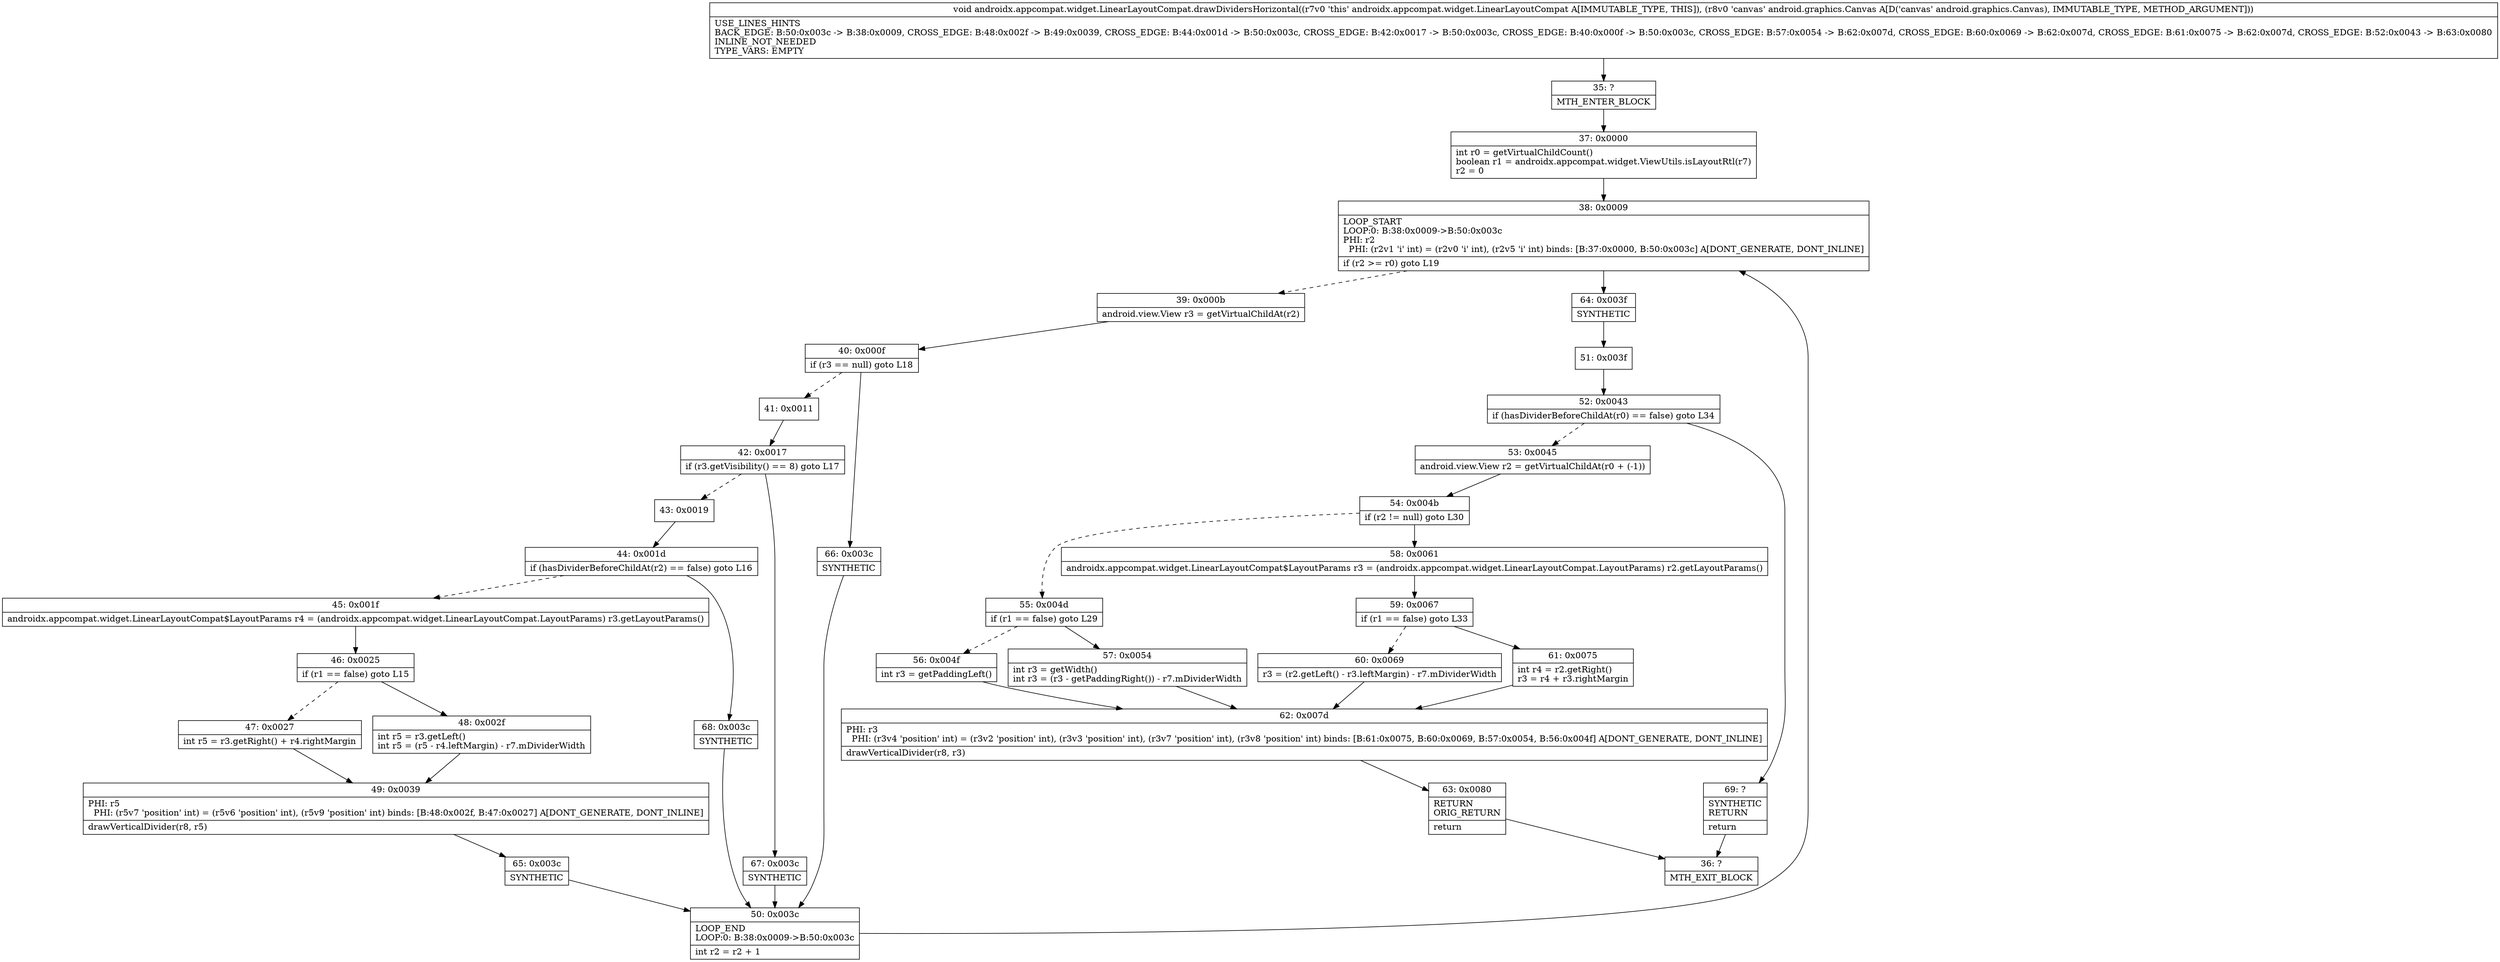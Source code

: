 digraph "CFG forandroidx.appcompat.widget.LinearLayoutCompat.drawDividersHorizontal(Landroid\/graphics\/Canvas;)V" {
Node_35 [shape=record,label="{35\:\ ?|MTH_ENTER_BLOCK\l}"];
Node_37 [shape=record,label="{37\:\ 0x0000|int r0 = getVirtualChildCount()\lboolean r1 = androidx.appcompat.widget.ViewUtils.isLayoutRtl(r7)\lr2 = 0\l}"];
Node_38 [shape=record,label="{38\:\ 0x0009|LOOP_START\lLOOP:0: B:38:0x0009\-\>B:50:0x003c\lPHI: r2 \l  PHI: (r2v1 'i' int) = (r2v0 'i' int), (r2v5 'i' int) binds: [B:37:0x0000, B:50:0x003c] A[DONT_GENERATE, DONT_INLINE]\l|if (r2 \>= r0) goto L19\l}"];
Node_39 [shape=record,label="{39\:\ 0x000b|android.view.View r3 = getVirtualChildAt(r2)\l}"];
Node_40 [shape=record,label="{40\:\ 0x000f|if (r3 == null) goto L18\l}"];
Node_41 [shape=record,label="{41\:\ 0x0011}"];
Node_42 [shape=record,label="{42\:\ 0x0017|if (r3.getVisibility() == 8) goto L17\l}"];
Node_43 [shape=record,label="{43\:\ 0x0019}"];
Node_44 [shape=record,label="{44\:\ 0x001d|if (hasDividerBeforeChildAt(r2) == false) goto L16\l}"];
Node_45 [shape=record,label="{45\:\ 0x001f|androidx.appcompat.widget.LinearLayoutCompat$LayoutParams r4 = (androidx.appcompat.widget.LinearLayoutCompat.LayoutParams) r3.getLayoutParams()\l}"];
Node_46 [shape=record,label="{46\:\ 0x0025|if (r1 == false) goto L15\l}"];
Node_47 [shape=record,label="{47\:\ 0x0027|int r5 = r3.getRight() + r4.rightMargin\l}"];
Node_49 [shape=record,label="{49\:\ 0x0039|PHI: r5 \l  PHI: (r5v7 'position' int) = (r5v6 'position' int), (r5v9 'position' int) binds: [B:48:0x002f, B:47:0x0027] A[DONT_GENERATE, DONT_INLINE]\l|drawVerticalDivider(r8, r5)\l}"];
Node_65 [shape=record,label="{65\:\ 0x003c|SYNTHETIC\l}"];
Node_50 [shape=record,label="{50\:\ 0x003c|LOOP_END\lLOOP:0: B:38:0x0009\-\>B:50:0x003c\l|int r2 = r2 + 1\l}"];
Node_48 [shape=record,label="{48\:\ 0x002f|int r5 = r3.getLeft()\lint r5 = (r5 \- r4.leftMargin) \- r7.mDividerWidth\l}"];
Node_68 [shape=record,label="{68\:\ 0x003c|SYNTHETIC\l}"];
Node_67 [shape=record,label="{67\:\ 0x003c|SYNTHETIC\l}"];
Node_66 [shape=record,label="{66\:\ 0x003c|SYNTHETIC\l}"];
Node_64 [shape=record,label="{64\:\ 0x003f|SYNTHETIC\l}"];
Node_51 [shape=record,label="{51\:\ 0x003f}"];
Node_52 [shape=record,label="{52\:\ 0x0043|if (hasDividerBeforeChildAt(r0) == false) goto L34\l}"];
Node_53 [shape=record,label="{53\:\ 0x0045|android.view.View r2 = getVirtualChildAt(r0 + (\-1))\l}"];
Node_54 [shape=record,label="{54\:\ 0x004b|if (r2 != null) goto L30\l}"];
Node_55 [shape=record,label="{55\:\ 0x004d|if (r1 == false) goto L29\l}"];
Node_56 [shape=record,label="{56\:\ 0x004f|int r3 = getPaddingLeft()\l}"];
Node_62 [shape=record,label="{62\:\ 0x007d|PHI: r3 \l  PHI: (r3v4 'position' int) = (r3v2 'position' int), (r3v3 'position' int), (r3v7 'position' int), (r3v8 'position' int) binds: [B:61:0x0075, B:60:0x0069, B:57:0x0054, B:56:0x004f] A[DONT_GENERATE, DONT_INLINE]\l|drawVerticalDivider(r8, r3)\l}"];
Node_63 [shape=record,label="{63\:\ 0x0080|RETURN\lORIG_RETURN\l|return\l}"];
Node_36 [shape=record,label="{36\:\ ?|MTH_EXIT_BLOCK\l}"];
Node_57 [shape=record,label="{57\:\ 0x0054|int r3 = getWidth()\lint r3 = (r3 \- getPaddingRight()) \- r7.mDividerWidth\l}"];
Node_58 [shape=record,label="{58\:\ 0x0061|androidx.appcompat.widget.LinearLayoutCompat$LayoutParams r3 = (androidx.appcompat.widget.LinearLayoutCompat.LayoutParams) r2.getLayoutParams()\l}"];
Node_59 [shape=record,label="{59\:\ 0x0067|if (r1 == false) goto L33\l}"];
Node_60 [shape=record,label="{60\:\ 0x0069|r3 = (r2.getLeft() \- r3.leftMargin) \- r7.mDividerWidth\l}"];
Node_61 [shape=record,label="{61\:\ 0x0075|int r4 = r2.getRight()\lr3 = r4 + r3.rightMargin\l}"];
Node_69 [shape=record,label="{69\:\ ?|SYNTHETIC\lRETURN\l|return\l}"];
MethodNode[shape=record,label="{void androidx.appcompat.widget.LinearLayoutCompat.drawDividersHorizontal((r7v0 'this' androidx.appcompat.widget.LinearLayoutCompat A[IMMUTABLE_TYPE, THIS]), (r8v0 'canvas' android.graphics.Canvas A[D('canvas' android.graphics.Canvas), IMMUTABLE_TYPE, METHOD_ARGUMENT]))  | USE_LINES_HINTS\lBACK_EDGE: B:50:0x003c \-\> B:38:0x0009, CROSS_EDGE: B:48:0x002f \-\> B:49:0x0039, CROSS_EDGE: B:44:0x001d \-\> B:50:0x003c, CROSS_EDGE: B:42:0x0017 \-\> B:50:0x003c, CROSS_EDGE: B:40:0x000f \-\> B:50:0x003c, CROSS_EDGE: B:57:0x0054 \-\> B:62:0x007d, CROSS_EDGE: B:60:0x0069 \-\> B:62:0x007d, CROSS_EDGE: B:61:0x0075 \-\> B:62:0x007d, CROSS_EDGE: B:52:0x0043 \-\> B:63:0x0080\lINLINE_NOT_NEEDED\lTYPE_VARS: EMPTY\l}"];
MethodNode -> Node_35;Node_35 -> Node_37;
Node_37 -> Node_38;
Node_38 -> Node_39[style=dashed];
Node_38 -> Node_64;
Node_39 -> Node_40;
Node_40 -> Node_41[style=dashed];
Node_40 -> Node_66;
Node_41 -> Node_42;
Node_42 -> Node_43[style=dashed];
Node_42 -> Node_67;
Node_43 -> Node_44;
Node_44 -> Node_45[style=dashed];
Node_44 -> Node_68;
Node_45 -> Node_46;
Node_46 -> Node_47[style=dashed];
Node_46 -> Node_48;
Node_47 -> Node_49;
Node_49 -> Node_65;
Node_65 -> Node_50;
Node_50 -> Node_38;
Node_48 -> Node_49;
Node_68 -> Node_50;
Node_67 -> Node_50;
Node_66 -> Node_50;
Node_64 -> Node_51;
Node_51 -> Node_52;
Node_52 -> Node_53[style=dashed];
Node_52 -> Node_69;
Node_53 -> Node_54;
Node_54 -> Node_55[style=dashed];
Node_54 -> Node_58;
Node_55 -> Node_56[style=dashed];
Node_55 -> Node_57;
Node_56 -> Node_62;
Node_62 -> Node_63;
Node_63 -> Node_36;
Node_57 -> Node_62;
Node_58 -> Node_59;
Node_59 -> Node_60[style=dashed];
Node_59 -> Node_61;
Node_60 -> Node_62;
Node_61 -> Node_62;
Node_69 -> Node_36;
}

